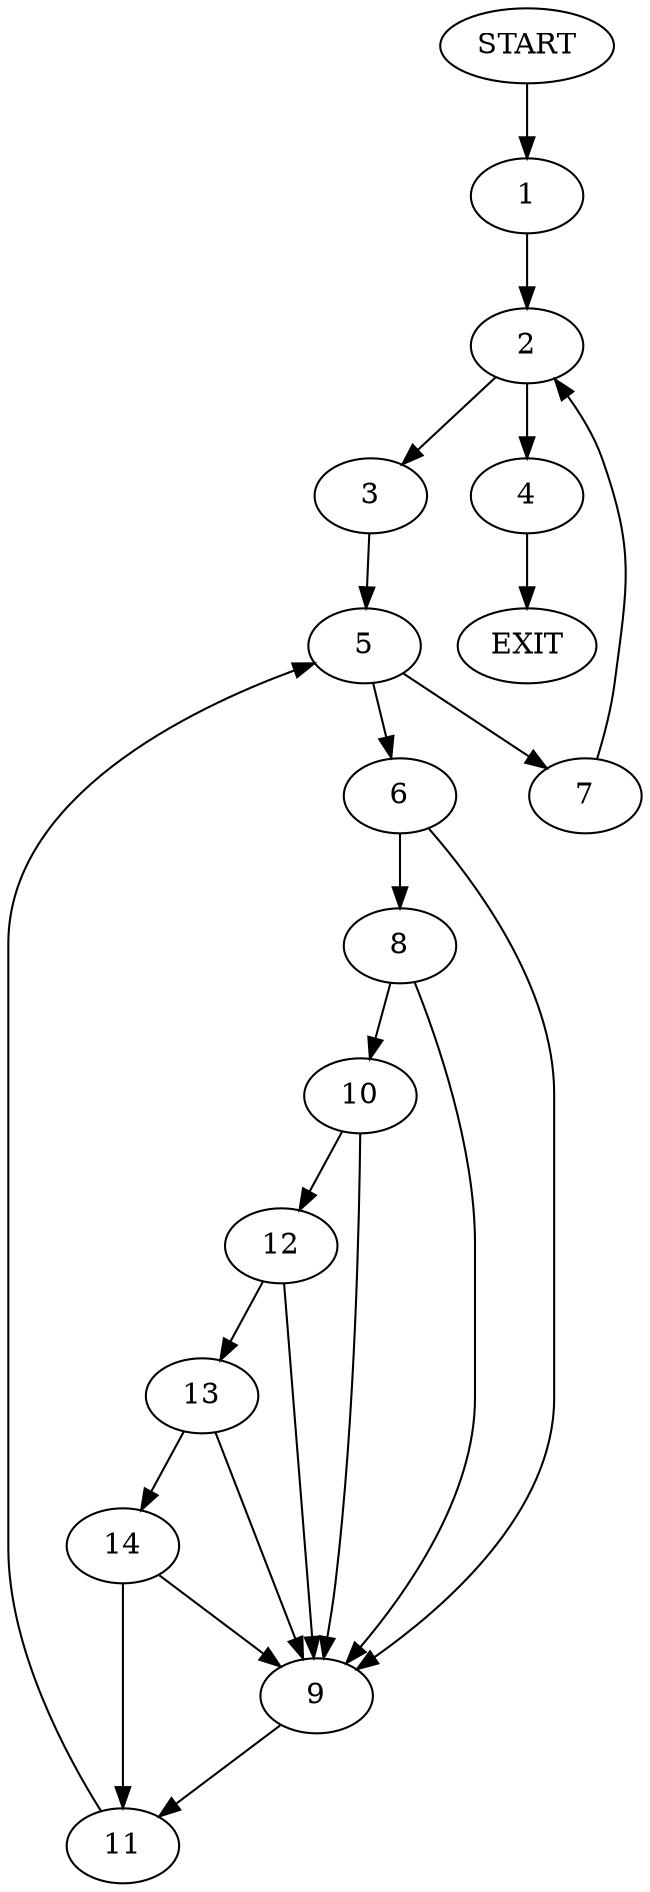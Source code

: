 digraph {
0 [label="START"]
15 [label="EXIT"]
0 -> 1
1 -> 2
2 -> 3
2 -> 4
4 -> 15
3 -> 5
5 -> 6
5 -> 7
7 -> 2
6 -> 8
6 -> 9
8 -> 10
8 -> 9
9 -> 11
10 -> 12
10 -> 9
12 -> 9
12 -> 13
13 -> 14
13 -> 9
14 -> 11
14 -> 9
11 -> 5
}
